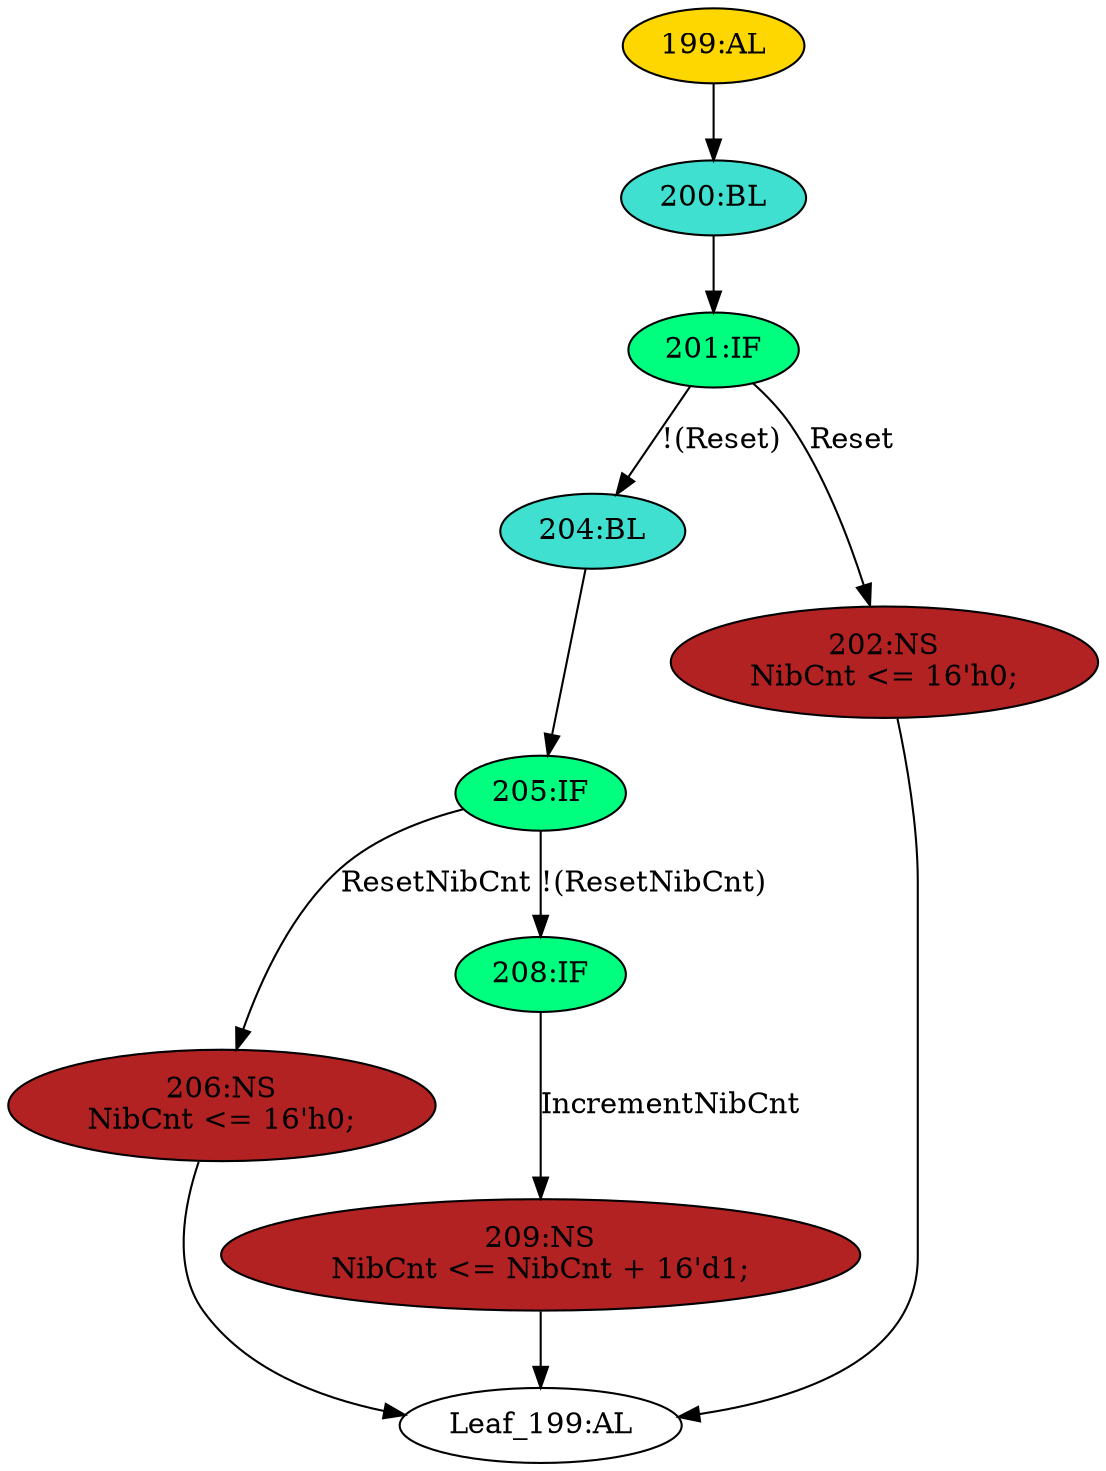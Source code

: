 strict digraph "" {
	node [label="\N"];
	"204:BL"	 [ast="<pyverilog.vparser.ast.Block object at 0x7f469f2f9110>",
		fillcolor=turquoise,
		label="204:BL",
		statements="[]",
		style=filled,
		typ=Block];
	"205:IF"	 [ast="<pyverilog.vparser.ast.IfStatement object at 0x7f469f2f9150>",
		fillcolor=springgreen,
		label="205:IF",
		statements="[]",
		style=filled,
		typ=IfStatement];
	"204:BL" -> "205:IF"	 [cond="[]",
		lineno=None];
	"206:NS"	 [ast="<pyverilog.vparser.ast.NonblockingSubstitution object at 0x7f469f2f92d0>",
		fillcolor=firebrick,
		label="206:NS
NibCnt <= 16'h0;",
		statements="[<pyverilog.vparser.ast.NonblockingSubstitution object at 0x7f469f2f92d0>]",
		style=filled,
		typ=NonblockingSubstitution];
	"Leaf_199:AL"	 [def_var="['NibCnt']",
		label="Leaf_199:AL"];
	"206:NS" -> "Leaf_199:AL"	 [cond="[]",
		lineno=None];
	"209:NS"	 [ast="<pyverilog.vparser.ast.NonblockingSubstitution object at 0x7f469f2f1410>",
		fillcolor=firebrick,
		label="209:NS
NibCnt <= NibCnt + 16'd1;",
		statements="[<pyverilog.vparser.ast.NonblockingSubstitution object at 0x7f469f2f1410>]",
		style=filled,
		typ=NonblockingSubstitution];
	"209:NS" -> "Leaf_199:AL"	 [cond="[]",
		lineno=None];
	"205:IF" -> "206:NS"	 [cond="['ResetNibCnt']",
		label=ResetNibCnt,
		lineno=205];
	"208:IF"	 [ast="<pyverilog.vparser.ast.IfStatement object at 0x7f469f2f91d0>",
		fillcolor=springgreen,
		label="208:IF",
		statements="[]",
		style=filled,
		typ=IfStatement];
	"205:IF" -> "208:IF"	 [cond="['ResetNibCnt']",
		label="!(ResetNibCnt)",
		lineno=205];
	"199:AL"	 [ast="<pyverilog.vparser.ast.Always object at 0x7f469f2f9650>",
		clk_sens=True,
		fillcolor=gold,
		label="199:AL",
		sens="['MTxClk', 'Reset']",
		statements="[]",
		style=filled,
		typ=Always,
		use_var="['Reset', 'IncrementNibCnt', 'NibCnt', 'ResetNibCnt']"];
	"200:BL"	 [ast="<pyverilog.vparser.ast.Block object at 0x7f469f2f9450>",
		fillcolor=turquoise,
		label="200:BL",
		statements="[]",
		style=filled,
		typ=Block];
	"199:AL" -> "200:BL"	 [cond="[]",
		lineno=None];
	"208:IF" -> "209:NS"	 [cond="['IncrementNibCnt']",
		label=IncrementNibCnt,
		lineno=208];
	"201:IF"	 [ast="<pyverilog.vparser.ast.IfStatement object at 0x7f469f2f9490>",
		fillcolor=springgreen,
		label="201:IF",
		statements="[]",
		style=filled,
		typ=IfStatement];
	"201:IF" -> "204:BL"	 [cond="['Reset']",
		label="!(Reset)",
		lineno=201];
	"202:NS"	 [ast="<pyverilog.vparser.ast.NonblockingSubstitution object at 0x7f469f2f94d0>",
		fillcolor=firebrick,
		label="202:NS
NibCnt <= 16'h0;",
		statements="[<pyverilog.vparser.ast.NonblockingSubstitution object at 0x7f469f2f94d0>]",
		style=filled,
		typ=NonblockingSubstitution];
	"201:IF" -> "202:NS"	 [cond="['Reset']",
		label=Reset,
		lineno=201];
	"200:BL" -> "201:IF"	 [cond="[]",
		lineno=None];
	"202:NS" -> "Leaf_199:AL"	 [cond="[]",
		lineno=None];
}
